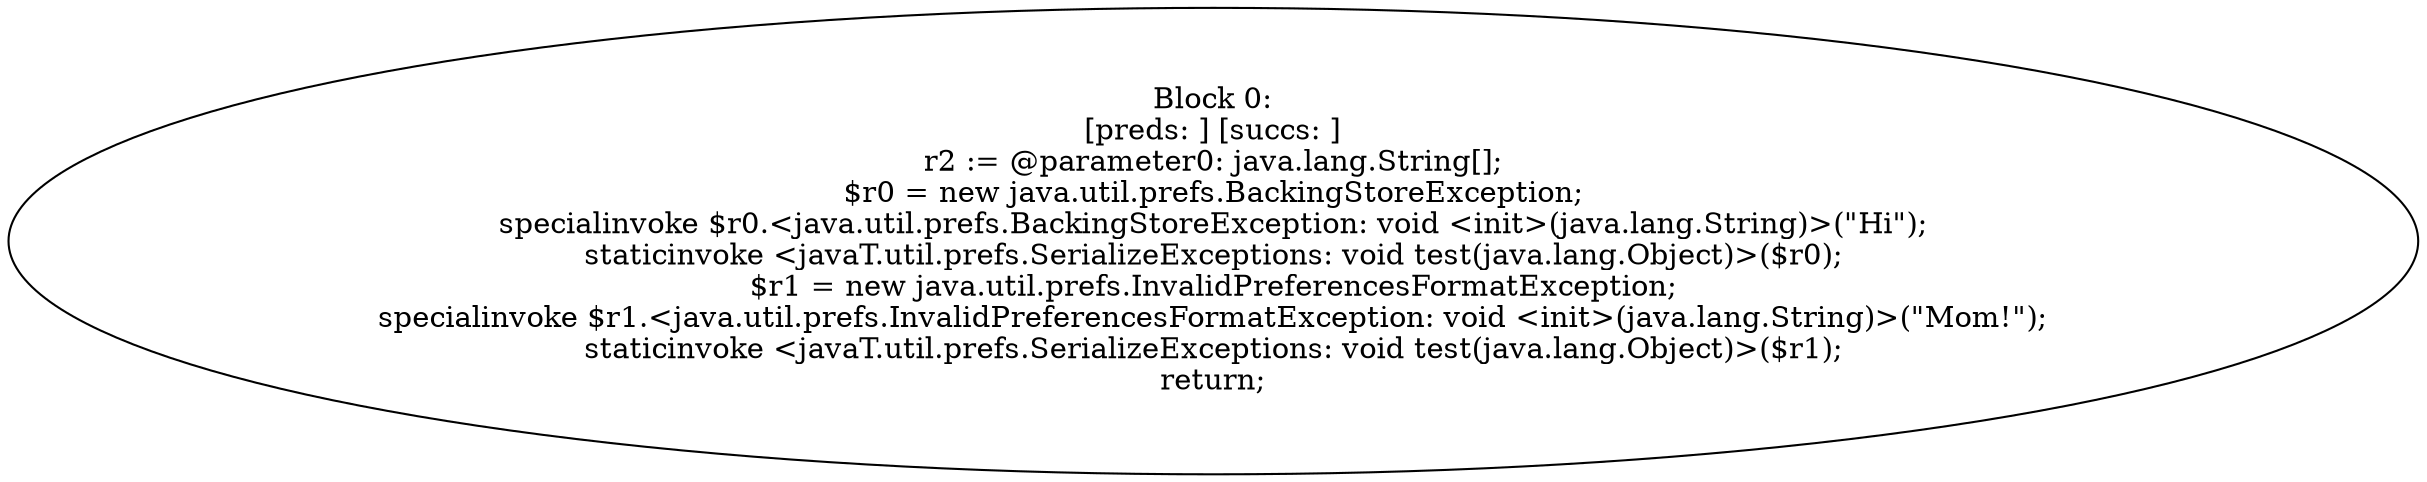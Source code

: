 digraph "unitGraph" {
    "Block 0:
[preds: ] [succs: ]
r2 := @parameter0: java.lang.String[];
$r0 = new java.util.prefs.BackingStoreException;
specialinvoke $r0.<java.util.prefs.BackingStoreException: void <init>(java.lang.String)>(\"Hi\");
staticinvoke <javaT.util.prefs.SerializeExceptions: void test(java.lang.Object)>($r0);
$r1 = new java.util.prefs.InvalidPreferencesFormatException;
specialinvoke $r1.<java.util.prefs.InvalidPreferencesFormatException: void <init>(java.lang.String)>(\"Mom!\");
staticinvoke <javaT.util.prefs.SerializeExceptions: void test(java.lang.Object)>($r1);
return;
"
}
